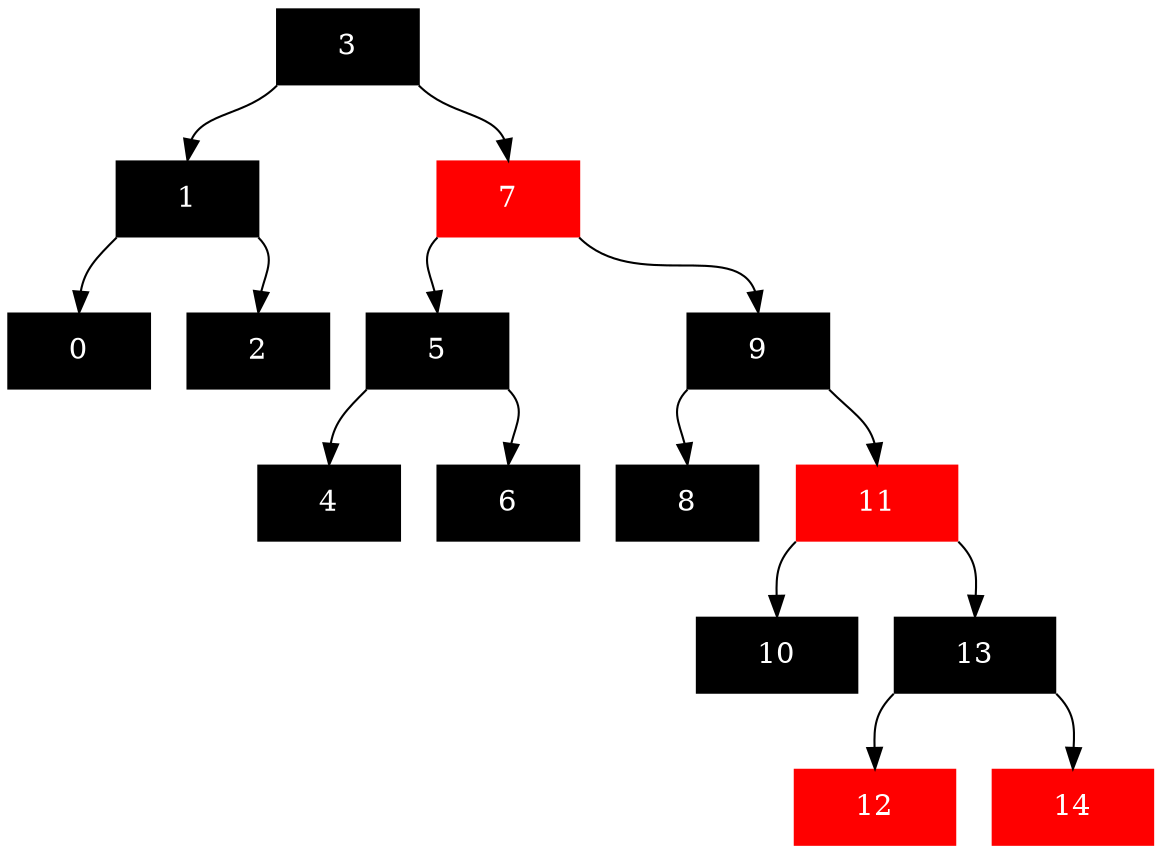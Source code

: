 digraph G{
node[shape=record,style=filled,color=black,fontcolor=white];
3[label="<f0> | <f1> 3 | <f2> "];
node[shape=record,style=filled,color=black,fontcolor=white];
1[label="<f0> | <f1> 1 | <f2> "];
3:f0:sw->1:f1;
node[shape=record,style=filled,color=red,fontcolor=white];
7[label="<f0> | <f1> 7 | <f2> "];
3:f2:se->7:f1;
node[shape=record,style=filled,color=black,fontcolor=white];
0[label="<f0> | <f1> 0 | <f2> "];
1:f0:sw->0:f1;
node[shape=record,style=filled,color=black,fontcolor=white];
2[label="<f0> | <f1> 2 | <f2> "];
1:f2:se->2:f1;
node[shape=record,style=filled,color=black,fontcolor=white];
5[label="<f0> | <f1> 5 | <f2> "];
7:f0:sw->5:f1;
node[shape=record,style=filled,color=black,fontcolor=white];
9[label="<f0> | <f1> 9 | <f2> "];
7:f2:se->9:f1;
node[shape=record,style=filled,color=black,fontcolor=white];
4[label="<f0> | <f1> 4 | <f2> "];
5:f0:sw->4:f1;
node[shape=record,style=filled,color=black,fontcolor=white];
6[label="<f0> | <f1> 6 | <f2> "];
5:f2:se->6:f1;
node[shape=record,style=filled,color=black,fontcolor=white];
8[label="<f0> | <f1> 8 | <f2> "];
9:f0:sw->8:f1;
node[shape=record,style=filled,color=red,fontcolor=white];
11[label="<f0> | <f1> 11 | <f2> "];
9:f2:se->11:f1;
node[shape=record,style=filled,color=black,fontcolor=white];
10[label="<f0> | <f1> 10 | <f2> "];
11:f0:sw->10:f1;
node[shape=record,style=filled,color=black,fontcolor=white];
13[label="<f0> | <f1> 13 | <f2> "];
11:f2:se->13:f1;
node[shape=record,style=filled,color=red,fontcolor=white];
12[label="<f0> | <f1> 12 | <f2> "];
13:f0:sw->12:f1;
node[shape=record,style=filled,color=red,fontcolor=white];
14[label="<f0> | <f1> 14 | <f2> "];
13:f2:se->14:f1;
}